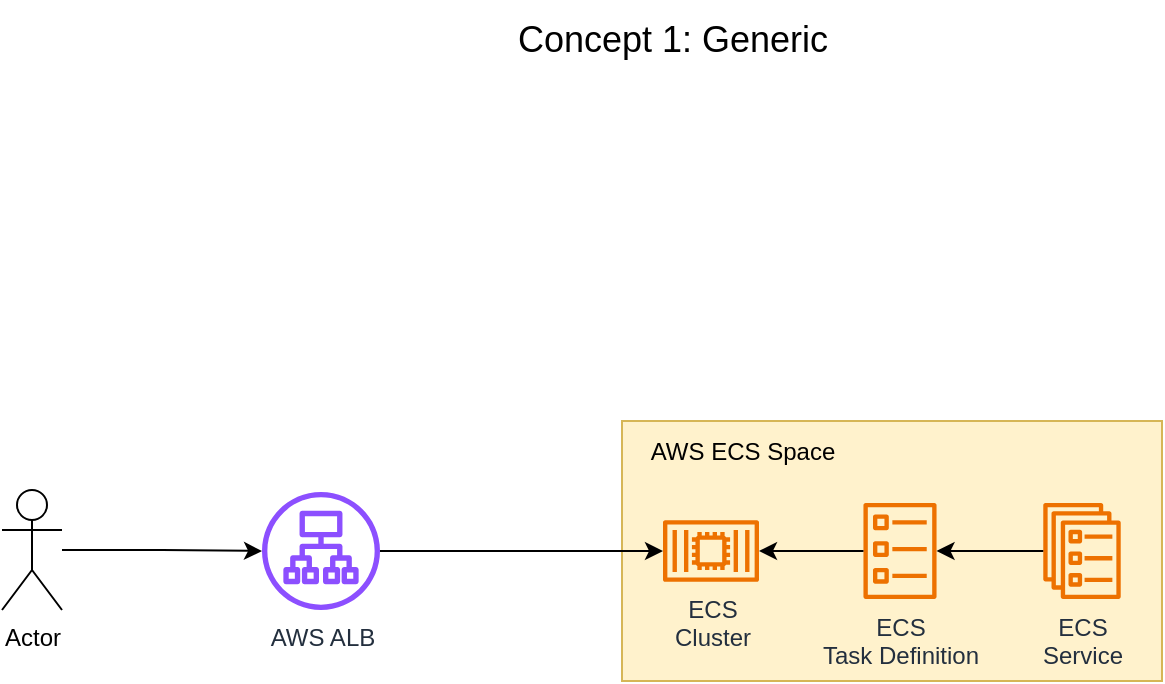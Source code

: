 <mxfile version="24.2.1" type="github">
  <diagram name="Page-1" id="6SlAClwbBfPmXxASgEIA">
    <mxGraphModel dx="950" dy="516" grid="1" gridSize="10" guides="1" tooltips="1" connect="1" arrows="1" fold="1" page="1" pageScale="1" pageWidth="827" pageHeight="1169" math="0" shadow="0">
      <root>
        <mxCell id="0" />
        <mxCell id="1" parent="0" />
        <mxCell id="6JtkeX2M_EoGNMahmyeW-4" style="edgeStyle=orthogonalEdgeStyle;rounded=0;orthogonalLoop=1;jettySize=auto;html=1;" edge="1" parent="1" source="6JtkeX2M_EoGNMahmyeW-1" target="6JtkeX2M_EoGNMahmyeW-3">
          <mxGeometry relative="1" as="geometry" />
        </mxCell>
        <mxCell id="6JtkeX2M_EoGNMahmyeW-1" value="Actor" style="shape=umlActor;verticalLabelPosition=bottom;verticalAlign=top;html=1;outlineConnect=0;" vertex="1" parent="1">
          <mxGeometry x="60" y="280" width="30" height="60" as="geometry" />
        </mxCell>
        <mxCell id="6JtkeX2M_EoGNMahmyeW-2" value="&lt;font style=&quot;font-size: 18px;&quot;&gt;Concept 1: Generic&lt;/font&gt;" style="text;html=1;align=center;verticalAlign=middle;resizable=0;points=[];autosize=1;strokeColor=none;fillColor=none;" vertex="1" parent="1">
          <mxGeometry x="305" y="35" width="180" height="40" as="geometry" />
        </mxCell>
        <mxCell id="6JtkeX2M_EoGNMahmyeW-3" value="AWS ALB" style="sketch=0;outlineConnect=0;fontColor=#232F3E;gradientColor=none;fillColor=#8C4FFF;strokeColor=none;dashed=0;verticalLabelPosition=bottom;verticalAlign=top;align=center;html=1;fontSize=12;fontStyle=0;aspect=fixed;pointerEvents=1;shape=mxgraph.aws4.application_load_balancer;" vertex="1" parent="1">
          <mxGeometry x="190" y="281" width="59" height="59" as="geometry" />
        </mxCell>
        <mxCell id="6JtkeX2M_EoGNMahmyeW-8" value="" style="group" vertex="1" connectable="0" parent="1">
          <mxGeometry x="370" y="245.5" width="270" height="130" as="geometry" />
        </mxCell>
        <mxCell id="6JtkeX2M_EoGNMahmyeW-5" value="" style="rounded=0;whiteSpace=wrap;html=1;fillColor=#fff2cc;strokeColor=#d6b656;" vertex="1" parent="6JtkeX2M_EoGNMahmyeW-8">
          <mxGeometry width="270" height="130" as="geometry" />
        </mxCell>
        <mxCell id="6JtkeX2M_EoGNMahmyeW-7" value="AWS ECS Space" style="text;html=1;align=center;verticalAlign=middle;resizable=0;points=[];autosize=1;strokeColor=none;fillColor=none;" vertex="1" parent="6JtkeX2M_EoGNMahmyeW-8">
          <mxGeometry width="120" height="30" as="geometry" />
        </mxCell>
        <mxCell id="6JtkeX2M_EoGNMahmyeW-16" value="ECS&lt;br&gt;Service" style="sketch=0;outlineConnect=0;fontColor=#232F3E;gradientColor=none;fillColor=#ED7100;strokeColor=none;dashed=0;verticalLabelPosition=bottom;verticalAlign=top;align=center;html=1;fontSize=12;fontStyle=0;aspect=fixed;pointerEvents=1;shape=mxgraph.aws4.ecs_service;" vertex="1" parent="6JtkeX2M_EoGNMahmyeW-8">
          <mxGeometry x="210.5" y="41" width="39" height="48" as="geometry" />
        </mxCell>
        <mxCell id="6JtkeX2M_EoGNMahmyeW-12" value="ECS&lt;br&gt;Task Definition" style="sketch=0;outlineConnect=0;fontColor=#232F3E;gradientColor=none;fillColor=#ED7100;strokeColor=none;dashed=0;verticalLabelPosition=bottom;verticalAlign=top;align=center;html=1;fontSize=12;fontStyle=0;aspect=fixed;pointerEvents=1;shape=mxgraph.aws4.ecs_task;" vertex="1" parent="6JtkeX2M_EoGNMahmyeW-8">
          <mxGeometry x="120.5" y="41" width="37" height="48" as="geometry" />
        </mxCell>
        <mxCell id="6JtkeX2M_EoGNMahmyeW-11" value="ECS&lt;br&gt;Cluster" style="sketch=0;outlineConnect=0;fontColor=#232F3E;gradientColor=none;fillColor=#ED7100;strokeColor=none;dashed=0;verticalLabelPosition=bottom;verticalAlign=top;align=center;html=1;fontSize=12;fontStyle=0;aspect=fixed;pointerEvents=1;shape=mxgraph.aws4.container_2;" vertex="1" parent="6JtkeX2M_EoGNMahmyeW-8">
          <mxGeometry x="20.5" y="49.5" width="48" height="31" as="geometry" />
        </mxCell>
        <mxCell id="6JtkeX2M_EoGNMahmyeW-17" style="edgeStyle=orthogonalEdgeStyle;rounded=0;orthogonalLoop=1;jettySize=auto;html=1;" edge="1" parent="6JtkeX2M_EoGNMahmyeW-8" source="6JtkeX2M_EoGNMahmyeW-16" target="6JtkeX2M_EoGNMahmyeW-12">
          <mxGeometry relative="1" as="geometry" />
        </mxCell>
        <mxCell id="6JtkeX2M_EoGNMahmyeW-18" style="edgeStyle=orthogonalEdgeStyle;rounded=0;orthogonalLoop=1;jettySize=auto;html=1;" edge="1" parent="6JtkeX2M_EoGNMahmyeW-8" source="6JtkeX2M_EoGNMahmyeW-12" target="6JtkeX2M_EoGNMahmyeW-11">
          <mxGeometry relative="1" as="geometry" />
        </mxCell>
        <mxCell id="6JtkeX2M_EoGNMahmyeW-6" style="edgeStyle=orthogonalEdgeStyle;rounded=0;orthogonalLoop=1;jettySize=auto;html=1;" edge="1" parent="1" source="6JtkeX2M_EoGNMahmyeW-3" target="6JtkeX2M_EoGNMahmyeW-11">
          <mxGeometry relative="1" as="geometry" />
        </mxCell>
      </root>
    </mxGraphModel>
  </diagram>
</mxfile>
